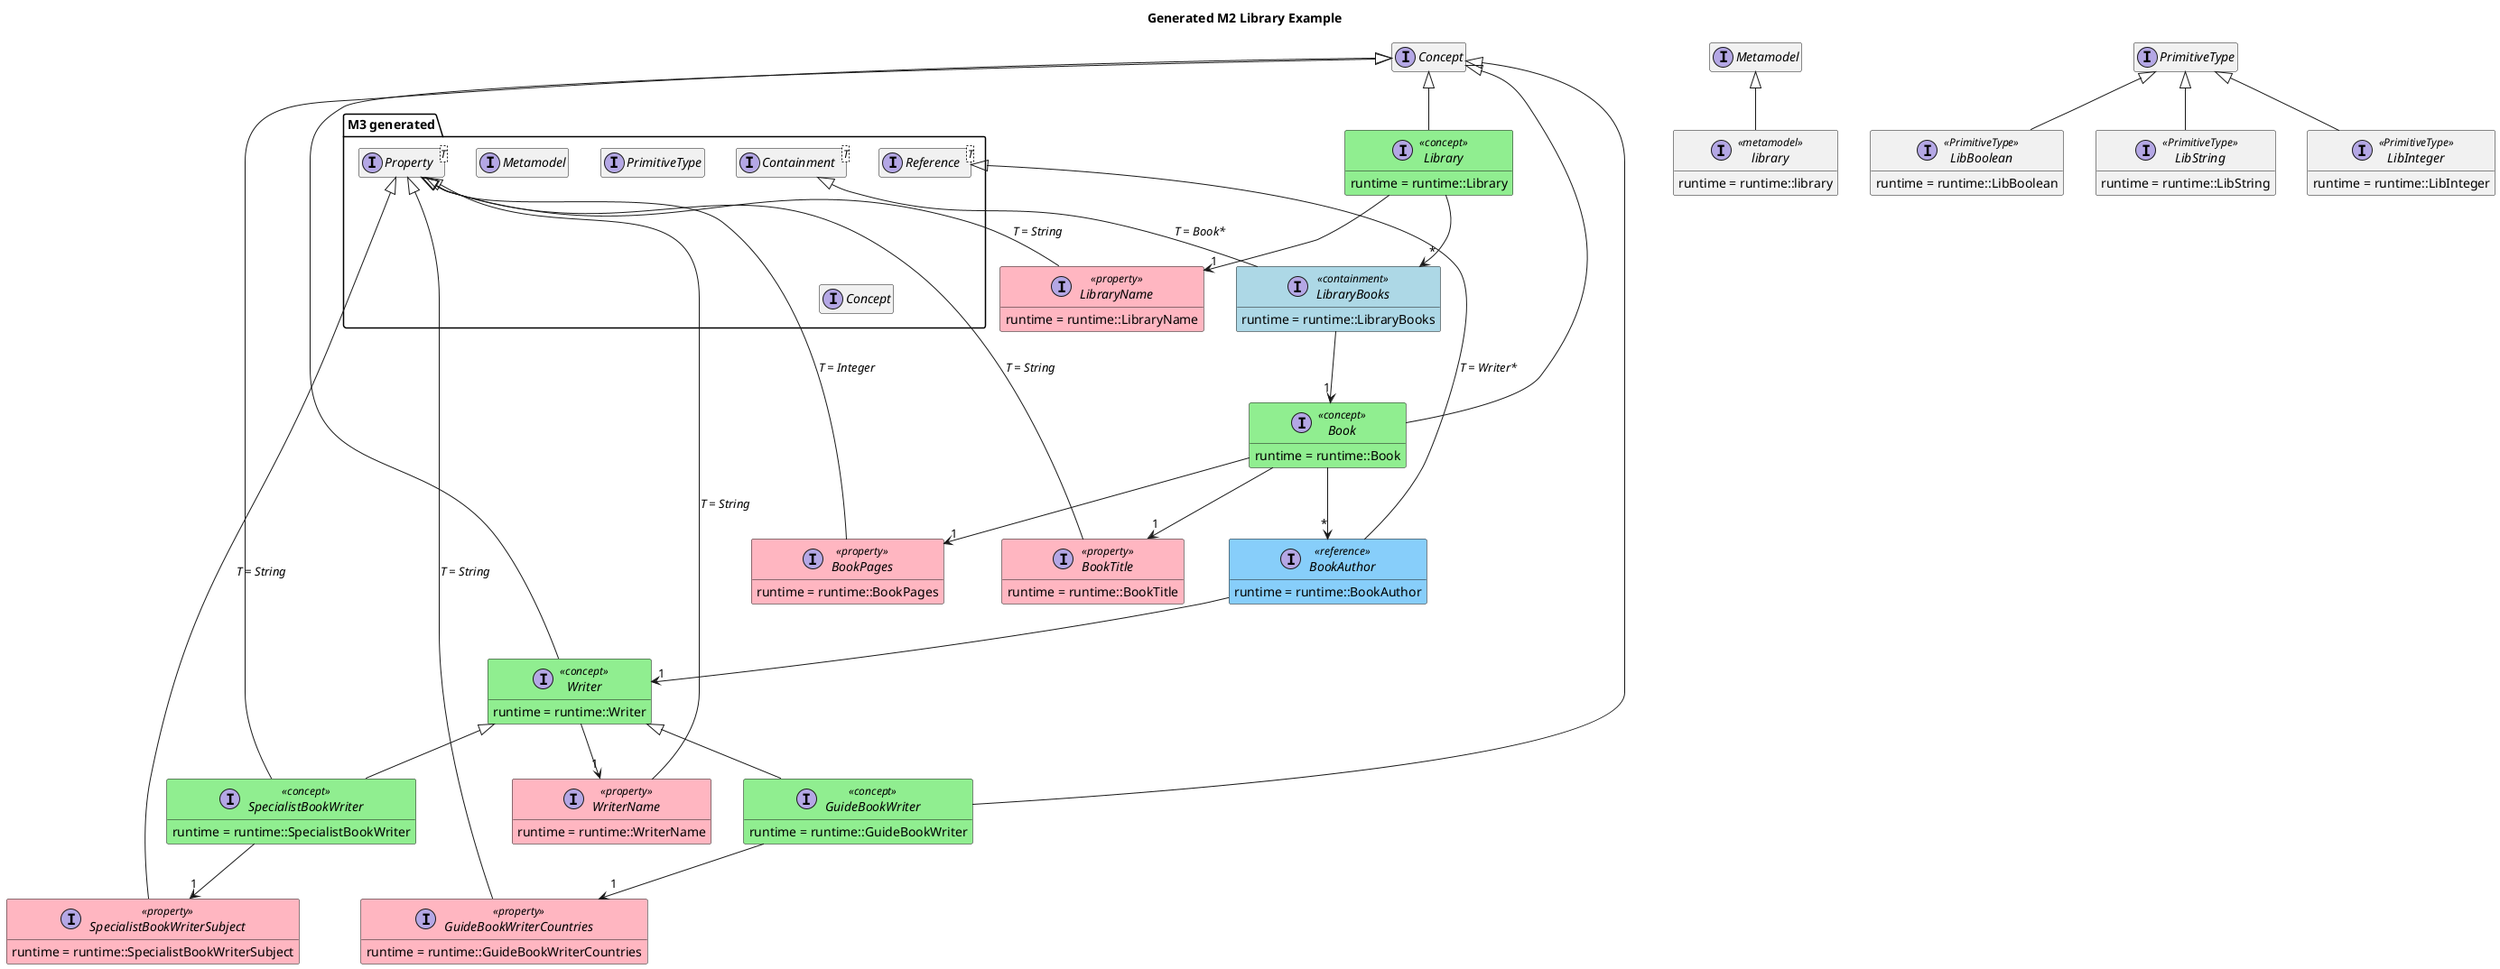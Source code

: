 @startuml
title Generated M2 Library Example

hide empty members

skinparam class {
    BackgroundColor<<concept>> LightGreen
    BackgroundColor<<reference>> LightSkyBlue
    BackgroundColor<<property>> LightPink
    BackgroundColor<<containment>> LightBlue
}

package "M3 generated" as meta {
    interface Metamodel
    interface PrimitiveType
    interface Concept
    interface Property<T>
    interface Containment<T>
    interface Reference<T>
}

interface library<<metamodel>> extends Metamodel {
    runtime = runtime::library
}

interface LibBoolean<<PrimitiveType>> extends PrimitiveType {
    runtime = runtime::LibBoolean
}

interface LibString<<PrimitiveType>> extends PrimitiveType {
    runtime = runtime::LibString
}

interface LibInteger<<PrimitiveType>> extends PrimitiveType {
    runtime = runtime::LibInteger
}

interface Library<<concept>> extends Concept {
    runtime = runtime::Library
}

interface LibraryName<<property>> {
    runtime = runtime::LibraryName
}
Property <|-- LibraryName: <i>T = String</i>
Library -> "1" LibraryName

interface LibraryBooks<<containment>> {
    runtime = runtime::LibraryBooks
}
Containment <|-- LibraryBooks: <i>T = Book*</i>
Library --> "*" LibraryBooks

interface Book<<concept>> extends Concept {
    runtime = runtime::Book
}
LibraryBooks --> "1" Book

interface BookTitle<<property>> {
    runtime = runtime::BookTitle
}
Property <|-- BookTitle: <i>T = String</i>
Book --> "1" BookTitle

interface BookPages<<property>> {
    runtime = runtime::BookPages
}
Property <|-- BookPages: <i>T = Integer</i>
Book --> "1" BookPages

interface BookAuthor<<reference>> {
    runtime = runtime::BookAuthor
}
Reference <|-- BookAuthor: <i>T = Writer*</i>
Book --> "*" BookAuthor

interface Writer<<concept>> extends Concept {
    runtime = runtime::Writer
}

BookAuthor --> "1" Writer

interface WriterName<<property>> {
    runtime = runtime::WriterName
}
Property <|-- WriterName: <i>T = String</i>
Writer --> "1" WriterName

interface SpecialistBookWriter<<concept>> extends Concept, Writer {
    runtime = runtime::SpecialistBookWriter
}

interface SpecialistBookWriterSubject<<property>> {
    runtime = runtime::SpecialistBookWriterSubject
}
Property <|-- SpecialistBookWriterSubject: <i>T = String</i>
SpecialistBookWriter --> "1" SpecialistBookWriterSubject

interface GuideBookWriter<<concept>> extends Concept, Writer {
    runtime = runtime::GuideBookWriter
}

interface GuideBookWriterCountries<<property>> {
    runtime = runtime::GuideBookWriterCountries
}
Property <|-- GuideBookWriterCountries: <i>T = String</i>
GuideBookWriter --> "1" GuideBookWriterCountries

@enduml
